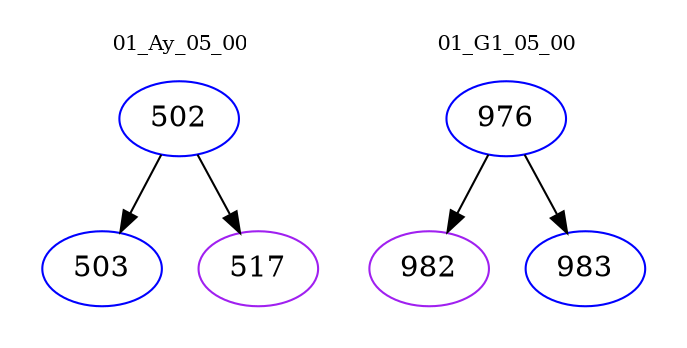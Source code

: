 digraph{
subgraph cluster_0 {
color = white
label = "01_Ay_05_00";
fontsize=10;
T0_502 [label="502", color="blue"]
T0_502 -> T0_503 [color="black"]
T0_503 [label="503", color="blue"]
T0_502 -> T0_517 [color="black"]
T0_517 [label="517", color="purple"]
}
subgraph cluster_1 {
color = white
label = "01_G1_05_00";
fontsize=10;
T1_976 [label="976", color="blue"]
T1_976 -> T1_982 [color="black"]
T1_982 [label="982", color="purple"]
T1_976 -> T1_983 [color="black"]
T1_983 [label="983", color="blue"]
}
}
